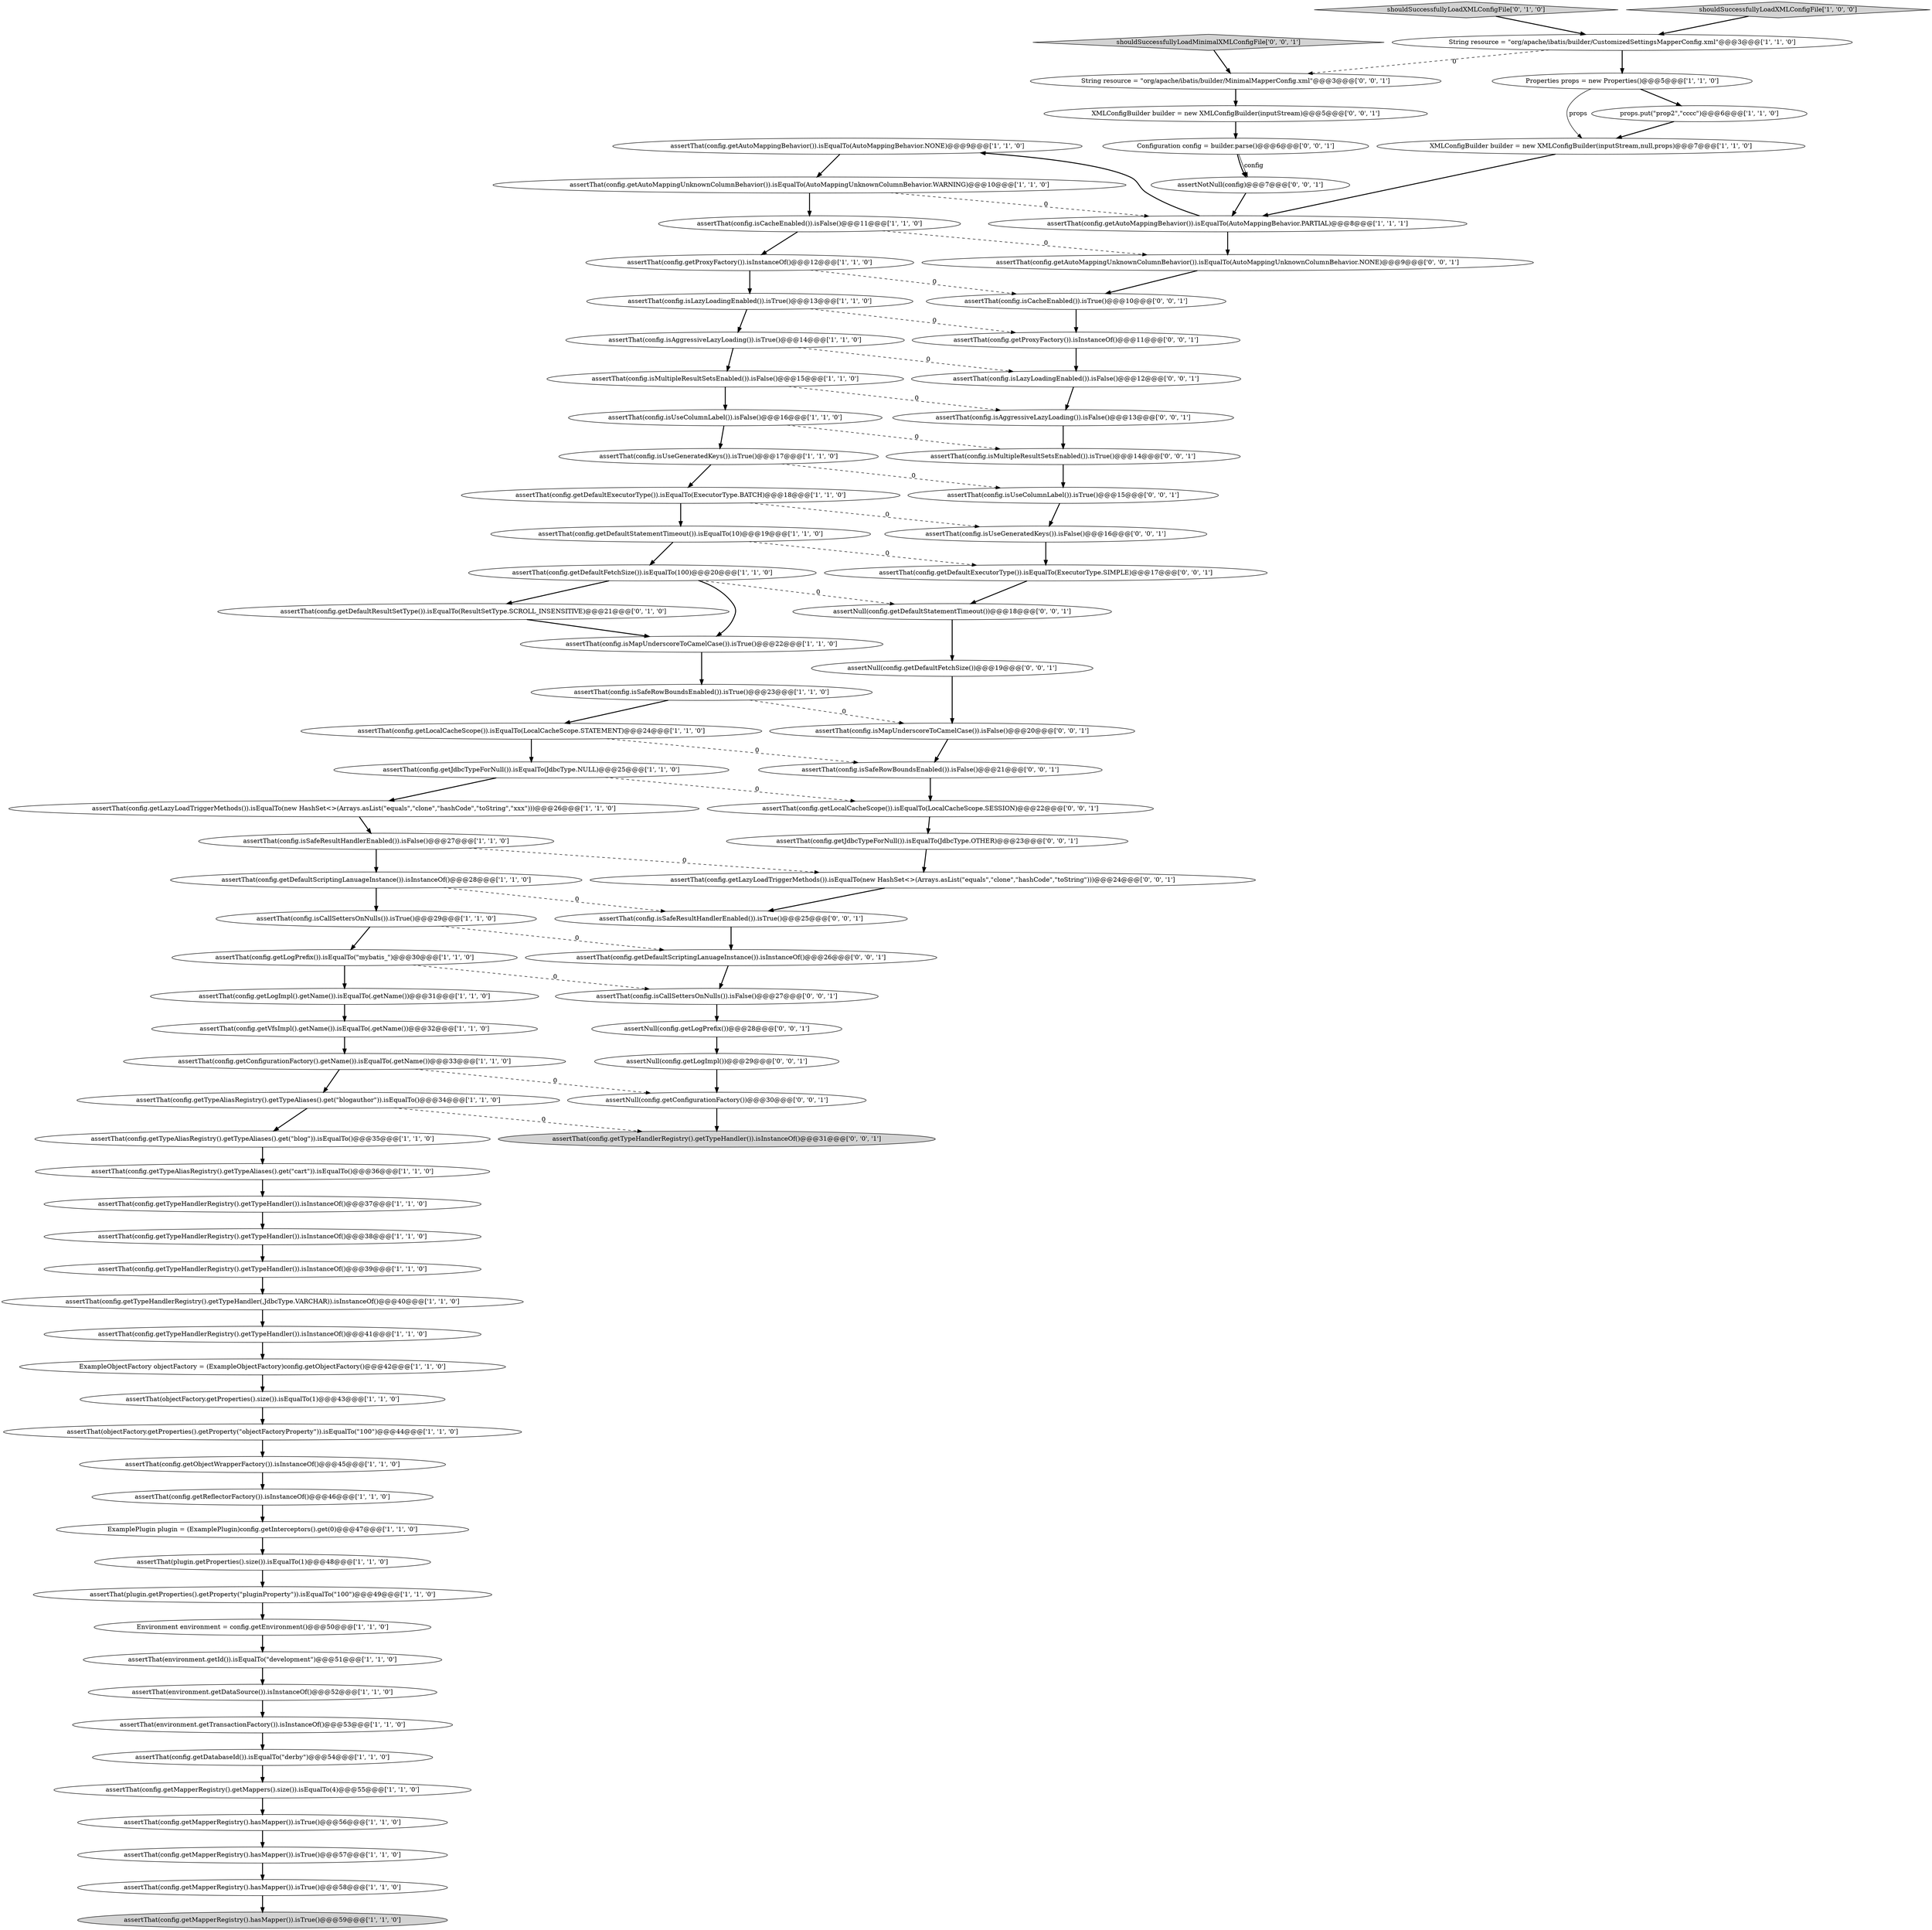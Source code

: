 digraph {
39 [style = filled, label = "assertThat(config.getAutoMappingBehavior()).isEqualTo(AutoMappingBehavior.NONE)@@@9@@@['1', '1', '0']", fillcolor = white, shape = ellipse image = "AAA0AAABBB1BBB"];
18 [style = filled, label = "assertThat(config.isAggressiveLazyLoading()).isTrue()@@@14@@@['1', '1', '0']", fillcolor = white, shape = ellipse image = "AAA0AAABBB1BBB"];
20 [style = filled, label = "assertThat(plugin.getProperties().getProperty(\"pluginProperty\")).isEqualTo(\"100\")@@@49@@@['1', '1', '0']", fillcolor = white, shape = ellipse image = "AAA0AAABBB1BBB"];
68 [style = filled, label = "assertThat(config.getProxyFactory()).isInstanceOf()@@@11@@@['0', '0', '1']", fillcolor = white, shape = ellipse image = "AAA0AAABBB3BBB"];
75 [style = filled, label = "assertThat(config.getTypeHandlerRegistry().getTypeHandler()).isInstanceOf()@@@31@@@['0', '0', '1']", fillcolor = lightgray, shape = ellipse image = "AAA0AAABBB3BBB"];
57 [style = filled, label = "shouldSuccessfullyLoadXMLConfigFile['0', '1', '0']", fillcolor = lightgray, shape = diamond image = "AAA0AAABBB2BBB"];
77 [style = filled, label = "assertThat(config.getDefaultExecutorType()).isEqualTo(ExecutorType.SIMPLE)@@@17@@@['0', '0', '1']", fillcolor = white, shape = ellipse image = "AAA0AAABBB3BBB"];
34 [style = filled, label = "assertThat(config.isCallSettersOnNulls()).isTrue()@@@29@@@['1', '1', '0']", fillcolor = white, shape = ellipse image = "AAA0AAABBB1BBB"];
50 [style = filled, label = "assertThat(config.isUseColumnLabel()).isFalse()@@@16@@@['1', '1', '0']", fillcolor = white, shape = ellipse image = "AAA0AAABBB1BBB"];
55 [style = filled, label = "assertThat(config.isUseGeneratedKeys()).isTrue()@@@17@@@['1', '1', '0']", fillcolor = white, shape = ellipse image = "AAA0AAABBB1BBB"];
49 [style = filled, label = "assertThat(config.getJdbcTypeForNull()).isEqualTo(JdbcType.NULL)@@@25@@@['1', '1', '0']", fillcolor = white, shape = ellipse image = "AAA0AAABBB1BBB"];
17 [style = filled, label = "assertThat(config.getTypeHandlerRegistry().getTypeHandler(,JdbcType.VARCHAR)).isInstanceOf()@@@40@@@['1', '1', '0']", fillcolor = white, shape = ellipse image = "AAA0AAABBB1BBB"];
53 [style = filled, label = "assertThat(config.getReflectorFactory()).isInstanceOf()@@@46@@@['1', '1', '0']", fillcolor = white, shape = ellipse image = "AAA0AAABBB1BBB"];
71 [style = filled, label = "assertThat(config.isCallSettersOnNulls()).isFalse()@@@27@@@['0', '0', '1']", fillcolor = white, shape = ellipse image = "AAA0AAABBB3BBB"];
51 [style = filled, label = "assertThat(config.isMultipleResultSetsEnabled()).isFalse()@@@15@@@['1', '1', '0']", fillcolor = white, shape = ellipse image = "AAA0AAABBB1BBB"];
84 [style = filled, label = "assertThat(config.isLazyLoadingEnabled()).isFalse()@@@12@@@['0', '0', '1']", fillcolor = white, shape = ellipse image = "AAA0AAABBB3BBB"];
76 [style = filled, label = "assertThat(config.isSafeResultHandlerEnabled()).isTrue()@@@25@@@['0', '0', '1']", fillcolor = white, shape = ellipse image = "AAA0AAABBB3BBB"];
25 [style = filled, label = "assertThat(config.getLocalCacheScope()).isEqualTo(LocalCacheScope.STATEMENT)@@@24@@@['1', '1', '0']", fillcolor = white, shape = ellipse image = "AAA0AAABBB1BBB"];
27 [style = filled, label = "assertThat(config.getTypeHandlerRegistry().getTypeHandler()).isInstanceOf()@@@37@@@['1', '1', '0']", fillcolor = white, shape = ellipse image = "AAA0AAABBB1BBB"];
52 [style = filled, label = "assertThat(config.getMapperRegistry().hasMapper()).isTrue()@@@56@@@['1', '1', '0']", fillcolor = white, shape = ellipse image = "AAA0AAABBB1BBB"];
40 [style = filled, label = "assertThat(config.isMapUnderscoreToCamelCase()).isTrue()@@@22@@@['1', '1', '0']", fillcolor = white, shape = ellipse image = "AAA0AAABBB1BBB"];
60 [style = filled, label = "Configuration config = builder.parse()@@@6@@@['0', '0', '1']", fillcolor = white, shape = ellipse image = "AAA0AAABBB3BBB"];
8 [style = filled, label = "assertThat(config.getAutoMappingBehavior()).isEqualTo(AutoMappingBehavior.PARTIAL)@@@8@@@['1', '1', '1']", fillcolor = white, shape = ellipse image = "AAA0AAABBB1BBB"];
14 [style = filled, label = "XMLConfigBuilder builder = new XMLConfigBuilder(inputStream,null,props)@@@7@@@['1', '1', '0']", fillcolor = white, shape = ellipse image = "AAA0AAABBB1BBB"];
69 [style = filled, label = "assertNull(config.getLogPrefix())@@@28@@@['0', '0', '1']", fillcolor = white, shape = ellipse image = "AAA0AAABBB3BBB"];
10 [style = filled, label = "assertThat(environment.getId()).isEqualTo(\"development\")@@@51@@@['1', '1', '0']", fillcolor = white, shape = ellipse image = "AAA0AAABBB1BBB"];
15 [style = filled, label = "assertThat(objectFactory.getProperties().size()).isEqualTo(1)@@@43@@@['1', '1', '0']", fillcolor = white, shape = ellipse image = "AAA0AAABBB1BBB"];
16 [style = filled, label = "assertThat(config.getTypeAliasRegistry().getTypeAliases().get(\"blogauthor\")).isEqualTo()@@@34@@@['1', '1', '0']", fillcolor = white, shape = ellipse image = "AAA0AAABBB1BBB"];
37 [style = filled, label = "assertThat(environment.getDataSource()).isInstanceOf()@@@52@@@['1', '1', '0']", fillcolor = white, shape = ellipse image = "AAA0AAABBB1BBB"];
70 [style = filled, label = "assertThat(config.isMultipleResultSetsEnabled()).isTrue()@@@14@@@['0', '0', '1']", fillcolor = white, shape = ellipse image = "AAA0AAABBB3BBB"];
38 [style = filled, label = "assertThat(config.getTypeAliasRegistry().getTypeAliases().get(\"blog\")).isEqualTo()@@@35@@@['1', '1', '0']", fillcolor = white, shape = ellipse image = "AAA0AAABBB1BBB"];
81 [style = filled, label = "XMLConfigBuilder builder = new XMLConfigBuilder(inputStream)@@@5@@@['0', '0', '1']", fillcolor = white, shape = ellipse image = "AAA0AAABBB3BBB"];
35 [style = filled, label = "assertThat(config.getLogImpl().getName()).isEqualTo(.getName())@@@31@@@['1', '1', '0']", fillcolor = white, shape = ellipse image = "AAA0AAABBB1BBB"];
13 [style = filled, label = "assertThat(config.isSafeResultHandlerEnabled()).isFalse()@@@27@@@['1', '1', '0']", fillcolor = white, shape = ellipse image = "AAA0AAABBB1BBB"];
61 [style = filled, label = "assertNotNull(config)@@@7@@@['0', '0', '1']", fillcolor = white, shape = ellipse image = "AAA0AAABBB3BBB"];
7 [style = filled, label = "assertThat(config.getAutoMappingUnknownColumnBehavior()).isEqualTo(AutoMappingUnknownColumnBehavior.WARNING)@@@10@@@['1', '1', '0']", fillcolor = white, shape = ellipse image = "AAA0AAABBB1BBB"];
26 [style = filled, label = "ExamplePlugin plugin = (ExamplePlugin)config.getInterceptors().get(0)@@@47@@@['1', '1', '0']", fillcolor = white, shape = ellipse image = "AAA0AAABBB1BBB"];
12 [style = filled, label = "assertThat(config.getMapperRegistry().hasMapper()).isTrue()@@@59@@@['1', '1', '0']", fillcolor = lightgray, shape = ellipse image = "AAA0AAABBB1BBB"];
31 [style = filled, label = "assertThat(config.getMapperRegistry().hasMapper()).isTrue()@@@58@@@['1', '1', '0']", fillcolor = white, shape = ellipse image = "AAA0AAABBB1BBB"];
59 [style = filled, label = "assertThat(config.getAutoMappingUnknownColumnBehavior()).isEqualTo(AutoMappingUnknownColumnBehavior.NONE)@@@9@@@['0', '0', '1']", fillcolor = white, shape = ellipse image = "AAA0AAABBB3BBB"];
80 [style = filled, label = "assertNull(config.getLogImpl())@@@29@@@['0', '0', '1']", fillcolor = white, shape = ellipse image = "AAA0AAABBB3BBB"];
45 [style = filled, label = "assertThat(config.getVfsImpl().getName()).isEqualTo(.getName())@@@32@@@['1', '1', '0']", fillcolor = white, shape = ellipse image = "AAA0AAABBB1BBB"];
24 [style = filled, label = "assertThat(config.getDefaultExecutorType()).isEqualTo(ExecutorType.BATCH)@@@18@@@['1', '1', '0']", fillcolor = white, shape = ellipse image = "AAA0AAABBB1BBB"];
22 [style = filled, label = "assertThat(config.getMapperRegistry().hasMapper()).isTrue()@@@57@@@['1', '1', '0']", fillcolor = white, shape = ellipse image = "AAA0AAABBB1BBB"];
19 [style = filled, label = "assertThat(plugin.getProperties().size()).isEqualTo(1)@@@48@@@['1', '1', '0']", fillcolor = white, shape = ellipse image = "AAA0AAABBB1BBB"];
78 [style = filled, label = "assertThat(config.getDefaultScriptingLanuageInstance()).isInstanceOf()@@@26@@@['0', '0', '1']", fillcolor = white, shape = ellipse image = "AAA0AAABBB3BBB"];
4 [style = filled, label = "assertThat(config.getTypeHandlerRegistry().getTypeHandler()).isInstanceOf()@@@39@@@['1', '1', '0']", fillcolor = white, shape = ellipse image = "AAA0AAABBB1BBB"];
29 [style = filled, label = "assertThat(config.getDefaultScriptingLanuageInstance()).isInstanceOf()@@@28@@@['1', '1', '0']", fillcolor = white, shape = ellipse image = "AAA0AAABBB1BBB"];
6 [style = filled, label = "assertThat(config.getConfigurationFactory().getName()).isEqualTo(.getName())@@@33@@@['1', '1', '0']", fillcolor = white, shape = ellipse image = "AAA0AAABBB1BBB"];
33 [style = filled, label = "ExampleObjectFactory objectFactory = (ExampleObjectFactory)config.getObjectFactory()@@@42@@@['1', '1', '0']", fillcolor = white, shape = ellipse image = "AAA0AAABBB1BBB"];
9 [style = filled, label = "assertThat(config.getLogPrefix()).isEqualTo(\"mybatis_\")@@@30@@@['1', '1', '0']", fillcolor = white, shape = ellipse image = "AAA0AAABBB1BBB"];
42 [style = filled, label = "assertThat(environment.getTransactionFactory()).isInstanceOf()@@@53@@@['1', '1', '0']", fillcolor = white, shape = ellipse image = "AAA0AAABBB1BBB"];
56 [style = filled, label = "assertThat(config.getDefaultResultSetType()).isEqualTo(ResultSetType.SCROLL_INSENSITIVE)@@@21@@@['0', '1', '0']", fillcolor = white, shape = ellipse image = "AAA1AAABBB2BBB"];
66 [style = filled, label = "shouldSuccessfullyLoadMinimalXMLConfigFile['0', '0', '1']", fillcolor = lightgray, shape = diamond image = "AAA0AAABBB3BBB"];
36 [style = filled, label = "assertThat(config.getDefaultFetchSize()).isEqualTo(100)@@@20@@@['1', '1', '0']", fillcolor = white, shape = ellipse image = "AAA0AAABBB1BBB"];
43 [style = filled, label = "Properties props = new Properties()@@@5@@@['1', '1', '0']", fillcolor = white, shape = ellipse image = "AAA0AAABBB1BBB"];
30 [style = filled, label = "assertThat(config.getTypeHandlerRegistry().getTypeHandler()).isInstanceOf()@@@41@@@['1', '1', '0']", fillcolor = white, shape = ellipse image = "AAA0AAABBB1BBB"];
62 [style = filled, label = "assertThat(config.getJdbcTypeForNull()).isEqualTo(JdbcType.OTHER)@@@23@@@['0', '0', '1']", fillcolor = white, shape = ellipse image = "AAA0AAABBB3BBB"];
73 [style = filled, label = "assertThat(config.isAggressiveLazyLoading()).isFalse()@@@13@@@['0', '0', '1']", fillcolor = white, shape = ellipse image = "AAA0AAABBB3BBB"];
41 [style = filled, label = "String resource = \"org/apache/ibatis/builder/CustomizedSettingsMapperConfig.xml\"@@@3@@@['1', '1', '0']", fillcolor = white, shape = ellipse image = "AAA0AAABBB1BBB"];
74 [style = filled, label = "assertThat(config.isSafeRowBoundsEnabled()).isFalse()@@@21@@@['0', '0', '1']", fillcolor = white, shape = ellipse image = "AAA0AAABBB3BBB"];
2 [style = filled, label = "assertThat(config.getTypeAliasRegistry().getTypeAliases().get(\"cart\")).isEqualTo()@@@36@@@['1', '1', '0']", fillcolor = white, shape = ellipse image = "AAA0AAABBB1BBB"];
11 [style = filled, label = "assertThat(config.isLazyLoadingEnabled()).isTrue()@@@13@@@['1', '1', '0']", fillcolor = white, shape = ellipse image = "AAA0AAABBB1BBB"];
72 [style = filled, label = "assertNull(config.getDefaultStatementTimeout())@@@18@@@['0', '0', '1']", fillcolor = white, shape = ellipse image = "AAA0AAABBB3BBB"];
58 [style = filled, label = "assertThat(config.isUseGeneratedKeys()).isFalse()@@@16@@@['0', '0', '1']", fillcolor = white, shape = ellipse image = "AAA0AAABBB3BBB"];
44 [style = filled, label = "assertThat(config.getDefaultStatementTimeout()).isEqualTo(10)@@@19@@@['1', '1', '0']", fillcolor = white, shape = ellipse image = "AAA0AAABBB1BBB"];
47 [style = filled, label = "assertThat(objectFactory.getProperties().getProperty(\"objectFactoryProperty\")).isEqualTo(\"100\")@@@44@@@['1', '1', '0']", fillcolor = white, shape = ellipse image = "AAA0AAABBB1BBB"];
46 [style = filled, label = "assertThat(config.isCacheEnabled()).isFalse()@@@11@@@['1', '1', '0']", fillcolor = white, shape = ellipse image = "AAA0AAABBB1BBB"];
0 [style = filled, label = "shouldSuccessfullyLoadXMLConfigFile['1', '0', '0']", fillcolor = lightgray, shape = diamond image = "AAA0AAABBB1BBB"];
83 [style = filled, label = "assertThat(config.isUseColumnLabel()).isTrue()@@@15@@@['0', '0', '1']", fillcolor = white, shape = ellipse image = "AAA0AAABBB3BBB"];
79 [style = filled, label = "assertThat(config.isCacheEnabled()).isTrue()@@@10@@@['0', '0', '1']", fillcolor = white, shape = ellipse image = "AAA0AAABBB3BBB"];
5 [style = filled, label = "assertThat(config.getMapperRegistry().getMappers().size()).isEqualTo(4)@@@55@@@['1', '1', '0']", fillcolor = white, shape = ellipse image = "AAA0AAABBB1BBB"];
65 [style = filled, label = "String resource = \"org/apache/ibatis/builder/MinimalMapperConfig.xml\"@@@3@@@['0', '0', '1']", fillcolor = white, shape = ellipse image = "AAA0AAABBB3BBB"];
21 [style = filled, label = "assertThat(config.getObjectWrapperFactory()).isInstanceOf()@@@45@@@['1', '1', '0']", fillcolor = white, shape = ellipse image = "AAA0AAABBB1BBB"];
3 [style = filled, label = "Environment environment = config.getEnvironment()@@@50@@@['1', '1', '0']", fillcolor = white, shape = ellipse image = "AAA0AAABBB1BBB"];
1 [style = filled, label = "props.put(\"prop2\",\"cccc\")@@@6@@@['1', '1', '0']", fillcolor = white, shape = ellipse image = "AAA0AAABBB1BBB"];
64 [style = filled, label = "assertThat(config.getLocalCacheScope()).isEqualTo(LocalCacheScope.SESSION)@@@22@@@['0', '0', '1']", fillcolor = white, shape = ellipse image = "AAA0AAABBB3BBB"];
28 [style = filled, label = "assertThat(config.getLazyLoadTriggerMethods()).isEqualTo(new HashSet<>(Arrays.asList(\"equals\",\"clone\",\"hashCode\",\"toString\",\"xxx\")))@@@26@@@['1', '1', '0']", fillcolor = white, shape = ellipse image = "AAA0AAABBB1BBB"];
85 [style = filled, label = "assertNull(config.getConfigurationFactory())@@@30@@@['0', '0', '1']", fillcolor = white, shape = ellipse image = "AAA0AAABBB3BBB"];
67 [style = filled, label = "assertNull(config.getDefaultFetchSize())@@@19@@@['0', '0', '1']", fillcolor = white, shape = ellipse image = "AAA0AAABBB3BBB"];
48 [style = filled, label = "assertThat(config.getProxyFactory()).isInstanceOf()@@@12@@@['1', '1', '0']", fillcolor = white, shape = ellipse image = "AAA0AAABBB1BBB"];
63 [style = filled, label = "assertThat(config.isMapUnderscoreToCamelCase()).isFalse()@@@20@@@['0', '0', '1']", fillcolor = white, shape = ellipse image = "AAA0AAABBB3BBB"];
23 [style = filled, label = "assertThat(config.isSafeRowBoundsEnabled()).isTrue()@@@23@@@['1', '1', '0']", fillcolor = white, shape = ellipse image = "AAA0AAABBB1BBB"];
32 [style = filled, label = "assertThat(config.getTypeHandlerRegistry().getTypeHandler()).isInstanceOf()@@@38@@@['1', '1', '0']", fillcolor = white, shape = ellipse image = "AAA0AAABBB1BBB"];
54 [style = filled, label = "assertThat(config.getDatabaseId()).isEqualTo(\"derby\")@@@54@@@['1', '1', '0']", fillcolor = white, shape = ellipse image = "AAA0AAABBB1BBB"];
82 [style = filled, label = "assertThat(config.getLazyLoadTriggerMethods()).isEqualTo(new HashSet<>(Arrays.asList(\"equals\",\"clone\",\"hashCode\",\"toString\")))@@@24@@@['0', '0', '1']", fillcolor = white, shape = ellipse image = "AAA0AAABBB3BBB"];
28->13 [style = bold, label=""];
3->10 [style = bold, label=""];
60->61 [style = bold, label=""];
74->64 [style = bold, label=""];
55->83 [style = dashed, label="0"];
7->8 [style = dashed, label="0"];
25->74 [style = dashed, label="0"];
58->77 [style = bold, label=""];
18->51 [style = bold, label=""];
81->60 [style = bold, label=""];
8->39 [style = bold, label=""];
62->82 [style = bold, label=""];
27->32 [style = bold, label=""];
47->21 [style = bold, label=""];
24->58 [style = dashed, label="0"];
83->58 [style = bold, label=""];
22->31 [style = bold, label=""];
16->38 [style = bold, label=""];
35->45 [style = bold, label=""];
52->22 [style = bold, label=""];
25->49 [style = bold, label=""];
37->42 [style = bold, label=""];
61->8 [style = bold, label=""];
13->29 [style = bold, label=""];
14->8 [style = bold, label=""];
18->84 [style = dashed, label="0"];
71->69 [style = bold, label=""];
49->28 [style = bold, label=""];
11->68 [style = dashed, label="0"];
24->44 [style = bold, label=""];
10->37 [style = bold, label=""];
42->54 [style = bold, label=""];
64->62 [style = bold, label=""];
70->83 [style = bold, label=""];
50->70 [style = dashed, label="0"];
6->85 [style = dashed, label="0"];
11->18 [style = bold, label=""];
4->17 [style = bold, label=""];
15->47 [style = bold, label=""];
77->72 [style = bold, label=""];
85->75 [style = bold, label=""];
1->14 [style = bold, label=""];
34->9 [style = bold, label=""];
7->46 [style = bold, label=""];
50->55 [style = bold, label=""];
51->50 [style = bold, label=""];
56->40 [style = bold, label=""];
26->19 [style = bold, label=""];
45->6 [style = bold, label=""];
67->63 [style = bold, label=""];
63->74 [style = bold, label=""];
69->80 [style = bold, label=""];
43->1 [style = bold, label=""];
2->27 [style = bold, label=""];
66->65 [style = bold, label=""];
21->53 [style = bold, label=""];
36->40 [style = bold, label=""];
32->4 [style = bold, label=""];
73->70 [style = bold, label=""];
59->79 [style = bold, label=""];
44->77 [style = dashed, label="0"];
36->72 [style = dashed, label="0"];
68->84 [style = bold, label=""];
23->25 [style = bold, label=""];
20->3 [style = bold, label=""];
46->59 [style = dashed, label="0"];
53->26 [style = bold, label=""];
46->48 [style = bold, label=""];
65->81 [style = bold, label=""];
40->23 [style = bold, label=""];
8->59 [style = bold, label=""];
9->35 [style = bold, label=""];
72->67 [style = bold, label=""];
48->79 [style = dashed, label="0"];
31->12 [style = bold, label=""];
36->56 [style = bold, label=""];
6->16 [style = bold, label=""];
30->33 [style = bold, label=""];
9->71 [style = dashed, label="0"];
51->73 [style = dashed, label="0"];
49->64 [style = dashed, label="0"];
33->15 [style = bold, label=""];
54->5 [style = bold, label=""];
34->78 [style = dashed, label="0"];
17->30 [style = bold, label=""];
82->76 [style = bold, label=""];
80->85 [style = bold, label=""];
5->52 [style = bold, label=""];
84->73 [style = bold, label=""];
19->20 [style = bold, label=""];
76->78 [style = bold, label=""];
41->43 [style = bold, label=""];
29->76 [style = dashed, label="0"];
38->2 [style = bold, label=""];
43->14 [style = solid, label="props"];
78->71 [style = bold, label=""];
55->24 [style = bold, label=""];
29->34 [style = bold, label=""];
39->7 [style = bold, label=""];
23->63 [style = dashed, label="0"];
57->41 [style = bold, label=""];
48->11 [style = bold, label=""];
16->75 [style = dashed, label="0"];
60->61 [style = solid, label="config"];
41->65 [style = dashed, label="0"];
79->68 [style = bold, label=""];
44->36 [style = bold, label=""];
13->82 [style = dashed, label="0"];
0->41 [style = bold, label=""];
}
